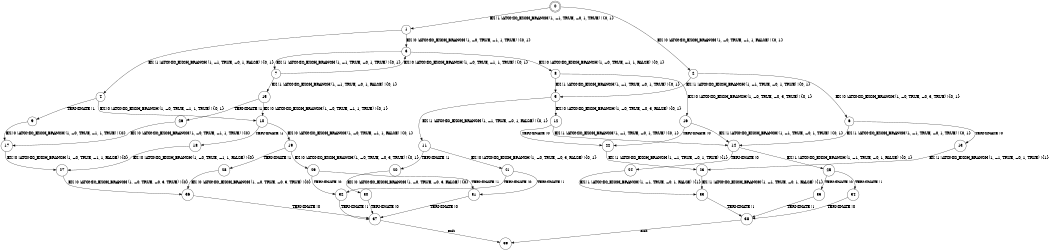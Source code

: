 digraph BCG {
size = "7, 10.5";
center = TRUE;
node [shape = circle];
0 [peripheries = 2];
0 -> 1 [label = "EX !1 !ATOMIC_EXCH_BRANCH (1, +1, TRUE, +0, 1, TRUE) !{0, 1}"];
0 -> 2 [label = "EX !0 !ATOMIC_EXCH_BRANCH (1, +0, TRUE, +1, 1, FALSE) !{0, 1}"];
1 -> 3 [label = "EX !0 !ATOMIC_EXCH_BRANCH (1, +0, TRUE, +1, 1, TRUE) !{0, 1}"];
1 -> 4 [label = "EX !1 !ATOMIC_EXCH_BRANCH (1, +1, TRUE, +0, 1, FALSE) !{0, 1}"];
2 -> 5 [label = "EX !1 !ATOMIC_EXCH_BRANCH (1, +1, TRUE, +0, 1, TRUE) !{0, 1}"];
2 -> 6 [label = "EX !0 !ATOMIC_EXCH_BRANCH (1, +0, TRUE, +0, 3, TRUE) !{0, 1}"];
3 -> 7 [label = "EX !1 !ATOMIC_EXCH_BRANCH (1, +1, TRUE, +0, 1, TRUE) !{0, 1}"];
3 -> 8 [label = "EX !0 !ATOMIC_EXCH_BRANCH (1, +0, TRUE, +1, 1, FALSE) !{0, 1}"];
4 -> 9 [label = "TERMINATE !1"];
4 -> 10 [label = "EX !0 !ATOMIC_EXCH_BRANCH (1, +0, TRUE, +1, 1, TRUE) !{0, 1}"];
5 -> 11 [label = "EX !1 !ATOMIC_EXCH_BRANCH (1, +1, TRUE, +0, 1, FALSE) !{0, 1}"];
5 -> 12 [label = "EX !0 !ATOMIC_EXCH_BRANCH (1, +0, TRUE, +0, 3, FALSE) !{0, 1}"];
6 -> 13 [label = "TERMINATE !0"];
6 -> 14 [label = "EX !1 !ATOMIC_EXCH_BRANCH (1, +1, TRUE, +0, 1, TRUE) !{0, 1}"];
7 -> 15 [label = "EX !1 !ATOMIC_EXCH_BRANCH (1, +1, TRUE, +0, 1, FALSE) !{0, 1}"];
7 -> 3 [label = "EX !0 !ATOMIC_EXCH_BRANCH (1, +0, TRUE, +1, 1, TRUE) !{0, 1}"];
8 -> 5 [label = "EX !1 !ATOMIC_EXCH_BRANCH (1, +1, TRUE, +0, 1, TRUE) !{0, 1}"];
8 -> 16 [label = "EX !0 !ATOMIC_EXCH_BRANCH (1, +0, TRUE, +0, 3, TRUE) !{0, 1}"];
9 -> 17 [label = "EX !0 !ATOMIC_EXCH_BRANCH (1, +0, TRUE, +1, 1, TRUE) !{0}"];
10 -> 18 [label = "TERMINATE !1"];
10 -> 19 [label = "EX !0 !ATOMIC_EXCH_BRANCH (1, +0, TRUE, +1, 1, FALSE) !{0, 1}"];
11 -> 20 [label = "TERMINATE !1"];
11 -> 21 [label = "EX !0 !ATOMIC_EXCH_BRANCH (1, +0, TRUE, +0, 3, FALSE) !{0, 1}"];
12 -> 22 [label = "TERMINATE !0"];
12 -> 14 [label = "EX !1 !ATOMIC_EXCH_BRANCH (1, +1, TRUE, +0, 1, TRUE) !{0, 1}"];
13 -> 23 [label = "EX !1 !ATOMIC_EXCH_BRANCH (1, +1, TRUE, +0, 1, TRUE) !{1}"];
14 -> 24 [label = "TERMINATE !0"];
14 -> 25 [label = "EX !1 !ATOMIC_EXCH_BRANCH (1, +1, TRUE, +0, 1, FALSE) !{0, 1}"];
15 -> 26 [label = "TERMINATE !1"];
15 -> 10 [label = "EX !0 !ATOMIC_EXCH_BRANCH (1, +0, TRUE, +1, 1, TRUE) !{0, 1}"];
16 -> 22 [label = "TERMINATE !0"];
16 -> 14 [label = "EX !1 !ATOMIC_EXCH_BRANCH (1, +1, TRUE, +0, 1, TRUE) !{0, 1}"];
17 -> 27 [label = "EX !0 !ATOMIC_EXCH_BRANCH (1, +0, TRUE, +1, 1, FALSE) !{0}"];
18 -> 27 [label = "EX !0 !ATOMIC_EXCH_BRANCH (1, +0, TRUE, +1, 1, FALSE) !{0}"];
19 -> 28 [label = "TERMINATE !1"];
19 -> 29 [label = "EX !0 !ATOMIC_EXCH_BRANCH (1, +0, TRUE, +0, 3, TRUE) !{0, 1}"];
20 -> 30 [label = "EX !0 !ATOMIC_EXCH_BRANCH (1, +0, TRUE, +0, 3, FALSE) !{0}"];
21 -> 31 [label = "TERMINATE !1"];
21 -> 32 [label = "TERMINATE !0"];
22 -> 23 [label = "EX !1 !ATOMIC_EXCH_BRANCH (1, +1, TRUE, +0, 1, TRUE) !{1}"];
23 -> 33 [label = "EX !1 !ATOMIC_EXCH_BRANCH (1, +1, TRUE, +0, 1, FALSE) !{1}"];
24 -> 33 [label = "EX !1 !ATOMIC_EXCH_BRANCH (1, +1, TRUE, +0, 1, FALSE) !{1}"];
25 -> 34 [label = "TERMINATE !1"];
25 -> 35 [label = "TERMINATE !0"];
26 -> 17 [label = "EX !0 !ATOMIC_EXCH_BRANCH (1, +0, TRUE, +1, 1, TRUE) !{0}"];
27 -> 36 [label = "EX !0 !ATOMIC_EXCH_BRANCH (1, +0, TRUE, +0, 3, TRUE) !{0}"];
28 -> 36 [label = "EX !0 !ATOMIC_EXCH_BRANCH (1, +0, TRUE, +0, 3, TRUE) !{0}"];
29 -> 31 [label = "TERMINATE !1"];
29 -> 32 [label = "TERMINATE !0"];
30 -> 37 [label = "TERMINATE !0"];
31 -> 37 [label = "TERMINATE !0"];
32 -> 37 [label = "TERMINATE !1"];
33 -> 38 [label = "TERMINATE !1"];
34 -> 38 [label = "TERMINATE !0"];
35 -> 38 [label = "TERMINATE !1"];
36 -> 37 [label = "TERMINATE !0"];
37 -> 39 [label = "exit"];
38 -> 39 [label = "exit"];
}
